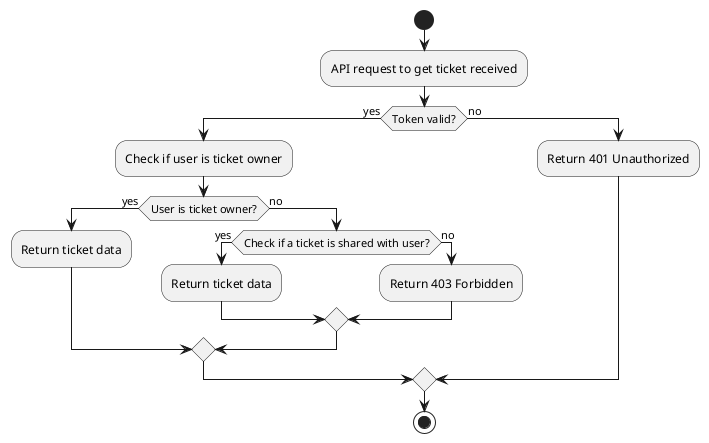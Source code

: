 @startuml

start

:API request to get ticket received;

if (Token valid?) then (yes)

    :Check if user is ticket owner;

    if (User is ticket owner?) then (yes)
        :Return ticket data;
    else (no)
        if (Check if a ticket is shared with user?) then (yes)
            :Return ticket data;
        else (no)
            :Return 403 Forbidden;
        endif
    endif
else (no)
  :Return 401 Unauthorized;
endif

stop
@enduml
